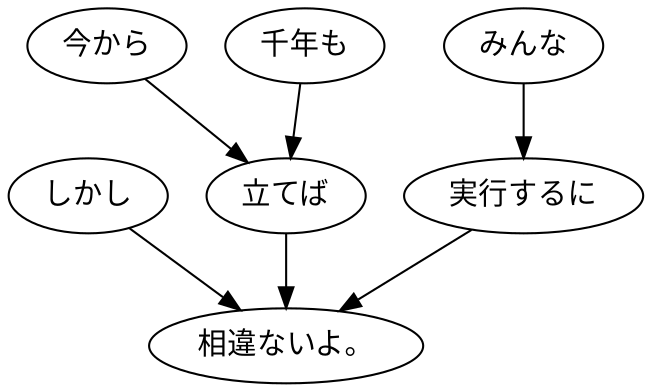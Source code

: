 digraph graph8611 {
	node0 [label="しかし"];
	node1 [label="今から"];
	node2 [label="千年も"];
	node3 [label="立てば"];
	node4 [label="みんな"];
	node5 [label="実行するに"];
	node6 [label="相違ないよ。"];
	node0 -> node6;
	node1 -> node3;
	node2 -> node3;
	node3 -> node6;
	node4 -> node5;
	node5 -> node6;
}
